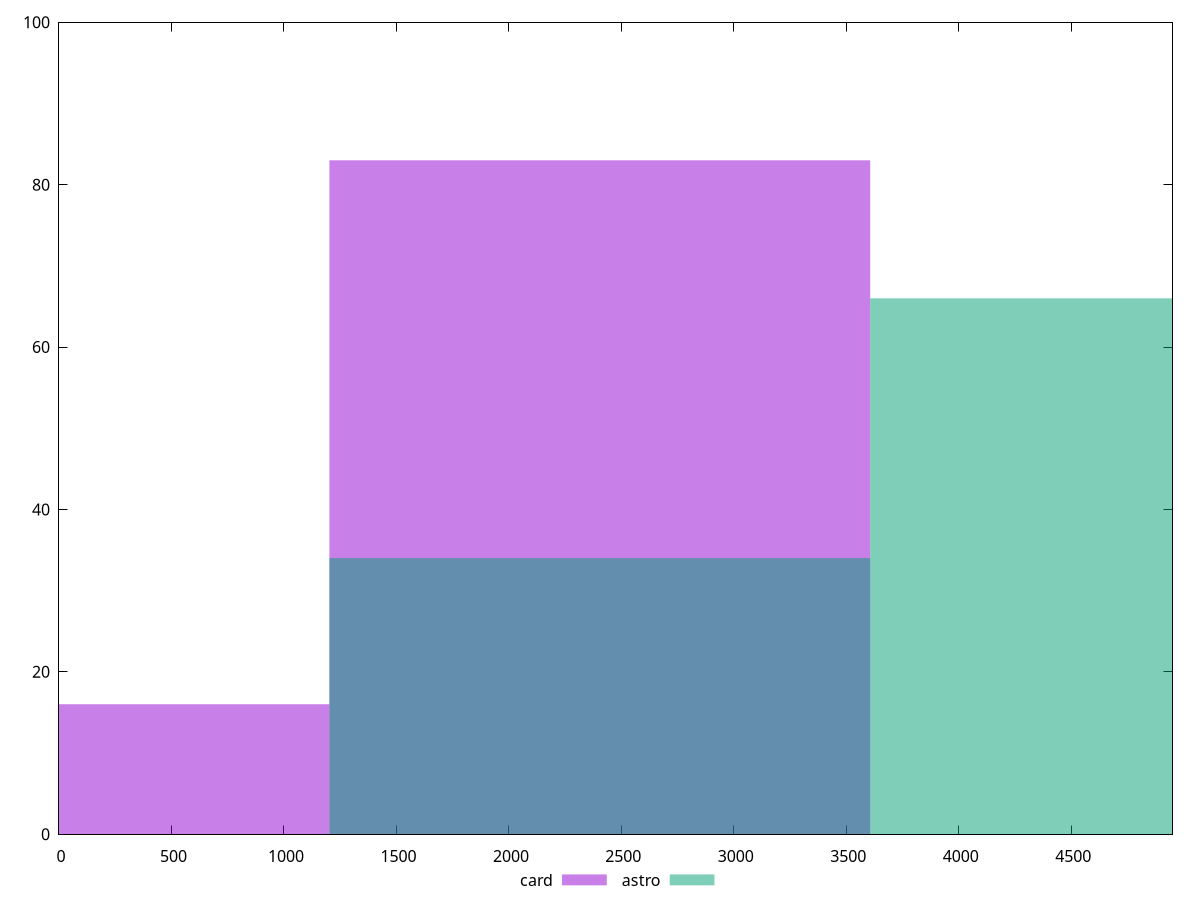 reset

$card <<EOF
2404.1315780157 83
0 16
EOF

$astro <<EOF
2404.1315780157 34
4808.2631560314 66
EOF

set key outside below
set boxwidth 2404.1315780157
set xrange [0:4950]
set yrange [0:100]
set trange [0:100]
set style fill transparent solid 0.5 noborder
set terminal svg size 640, 500 enhanced background rgb 'white'
set output "reports/report_00027_2021-02-24T12-40-31.850Z/unused-javascript/comparison/histogram/2_vs_3.svg"

plot $card title "card" with boxes, \
     $astro title "astro" with boxes

reset
